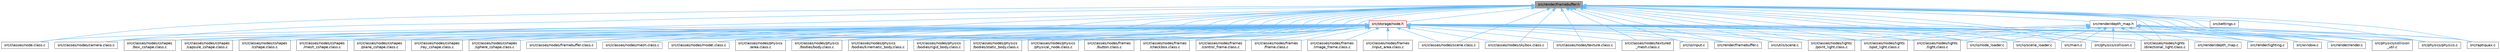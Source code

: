 digraph "src/render/framebuffer.h"
{
 // LATEX_PDF_SIZE
  bgcolor="transparent";
  edge [fontname=Helvetica,fontsize=10,labelfontname=Helvetica,labelfontsize=10];
  node [fontname=Helvetica,fontsize=10,shape=box,height=0.2,width=0.4];
  Node1 [id="Node000001",label="src/render/framebuffer.h",height=0.2,width=0.4,color="gray40", fillcolor="grey60", style="filled", fontcolor="black",tooltip=" "];
  Node1 -> Node2 [id="edge103_Node000001_Node000002",dir="back",color="steelblue1",style="solid",tooltip=" "];
  Node2 [id="Node000002",label="src/classes/node.class.c",height=0.2,width=0.4,color="grey40", fillcolor="white", style="filled",URL="$node_8class_8c.html",tooltip="Implementation of the node class for the ProjetSDLOpenGLL2 project."];
  Node1 -> Node3 [id="edge104_Node000001_Node000003",dir="back",color="steelblue1",style="solid",tooltip=" "];
  Node3 [id="Node000003",label="src/classes/nodes/camera.class.c",height=0.2,width=0.4,color="grey40", fillcolor="white", style="filled",URL="$camera_8class_8c.html",tooltip="This file contains the implementation of the Camera class."];
  Node1 -> Node4 [id="edge105_Node000001_Node000004",dir="back",color="steelblue1",style="solid",tooltip=" "];
  Node4 [id="Node000004",label="src/classes/nodes/cshapes\l/box_cshape.class.c",height=0.2,width=0.4,color="grey40", fillcolor="white", style="filled",URL="$box__cshape_8class_8c.html",tooltip="This source file defines the BoxCShape class and its associated methods."];
  Node1 -> Node5 [id="edge106_Node000001_Node000005",dir="back",color="steelblue1",style="solid",tooltip=" "];
  Node5 [id="Node000005",label="src/classes/nodes/cshapes\l/capsule_cshape.class.c",height=0.2,width=0.4,color="grey40", fillcolor="white", style="filled",URL="$capsule__cshape_8class_8c.html",tooltip="This file defines the implementation of the capsule shape class."];
  Node1 -> Node6 [id="edge107_Node000001_Node000006",dir="back",color="steelblue1",style="solid",tooltip=" "];
  Node6 [id="Node000006",label="src/classes/nodes/cshapes\l/cshape.class.c",height=0.2,width=0.4,color="grey40", fillcolor="white", style="filled",URL="$cshape_8class_8c.html",tooltip="This file defines the implementation of various CShape classes."];
  Node1 -> Node7 [id="edge108_Node000001_Node000007",dir="back",color="steelblue1",style="solid",tooltip=" "];
  Node7 [id="Node000007",label="src/classes/nodes/cshapes\l/mesh_cshape.class.c",height=0.2,width=0.4,color="grey40", fillcolor="white", style="filled",URL="$mesh__cshape_8class_8c.html",tooltip="This file defines the implementation of mesh shapes for the project."];
  Node1 -> Node8 [id="edge109_Node000001_Node000008",dir="back",color="steelblue1",style="solid",tooltip=" "];
  Node8 [id="Node000008",label="src/classes/nodes/cshapes\l/plane_cshape.class.c",height=0.2,width=0.4,color="grey40", fillcolor="white", style="filled",URL="$plane__cshape_8class_8c.html",tooltip="This file defines the implementation of a plane shape class."];
  Node1 -> Node9 [id="edge110_Node000001_Node000009",dir="back",color="steelblue1",style="solid",tooltip=" "];
  Node9 [id="Node000009",label="src/classes/nodes/cshapes\l/ray_cshape.class.c",height=0.2,width=0.4,color="grey40", fillcolor="white", style="filled",URL="$ray__cshape_8class_8c.html",tooltip="This file defines the implementation of ray-casting shapes."];
  Node1 -> Node10 [id="edge111_Node000001_Node000010",dir="back",color="steelblue1",style="solid",tooltip=" "];
  Node10 [id="Node000010",label="src/classes/nodes/cshapes\l/sphere_cshape.class.c",height=0.2,width=0.4,color="grey40", fillcolor="white", style="filled",URL="$sphere__cshape_8class_8c.html",tooltip="This file contains the implementation of the SphereCShape class."];
  Node1 -> Node11 [id="edge112_Node000001_Node000011",dir="back",color="steelblue1",style="solid",tooltip=" "];
  Node11 [id="Node000011",label="src/classes/nodes/framebuffer.class.c",height=0.2,width=0.4,color="grey40", fillcolor="white", style="filled",URL="$framebuffer_8class_8c.html",tooltip="Framebuffer class implementation."];
  Node1 -> Node12 [id="edge113_Node000001_Node000012",dir="back",color="steelblue1",style="solid",tooltip=" "];
  Node12 [id="Node000012",label="src/classes/nodes/lights\l/directional_light.class.c",height=0.2,width=0.4,color="grey40", fillcolor="white", style="filled",URL="$directional__light_8class_8c.html",tooltip="This file contains the implementation of the directional light class."];
  Node1 -> Node13 [id="edge114_Node000001_Node000013",dir="back",color="steelblue1",style="solid",tooltip=" "];
  Node13 [id="Node000013",label="src/classes/nodes/lights\l/light.class.c",height=0.2,width=0.4,color="grey40", fillcolor="white", style="filled",URL="$light_8class_8c.html",tooltip="This file contains the implementation of the light class for the project."];
  Node1 -> Node14 [id="edge115_Node000001_Node000014",dir="back",color="steelblue1",style="solid",tooltip=" "];
  Node14 [id="Node000014",label="src/classes/nodes/lights\l/point_light.class.c",height=0.2,width=0.4,color="grey40", fillcolor="white", style="filled",URL="$point__light_8class_8c.html",tooltip="This file contains the implementation of the PointLight class."];
  Node1 -> Node15 [id="edge116_Node000001_Node000015",dir="back",color="steelblue1",style="solid",tooltip=" "];
  Node15 [id="Node000015",label="src/classes/nodes/lights\l/spot_light.class.c",height=0.2,width=0.4,color="grey40", fillcolor="white", style="filled",URL="$spot__light_8class_8c.html",tooltip="This file contains the implementation of the SpotLight class."];
  Node1 -> Node16 [id="edge117_Node000001_Node000016",dir="back",color="steelblue1",style="solid",tooltip=" "];
  Node16 [id="Node000016",label="src/classes/nodes/mesh.class.c",height=0.2,width=0.4,color="grey40", fillcolor="white", style="filled",URL="$mesh_8class_8c.html",tooltip="This file defines the implementation of the Mesh class."];
  Node1 -> Node17 [id="edge118_Node000001_Node000017",dir="back",color="steelblue1",style="solid",tooltip=" "];
  Node17 [id="Node000017",label="src/classes/nodes/model.class.c",height=0.2,width=0.4,color="grey40", fillcolor="white", style="filled",URL="$model_8class_8c.html",tooltip="This file contains the implementation of the model class."];
  Node1 -> Node18 [id="edge119_Node000001_Node000018",dir="back",color="steelblue1",style="solid",tooltip=" "];
  Node18 [id="Node000018",label="src/classes/nodes/physics\l/area.class.c",height=0.2,width=0.4,color="grey40", fillcolor="white", style="filled",URL="$area_8class_8c.html",tooltip="This file handles the physics area nodes in the project."];
  Node1 -> Node19 [id="edge120_Node000001_Node000019",dir="back",color="steelblue1",style="solid",tooltip=" "];
  Node19 [id="Node000019",label="src/classes/nodes/physics\l/bodies/body.class.c",height=0.2,width=0.4,color="grey40", fillcolor="white", style="filled",URL="$body_8class_8c.html",tooltip="This file defines the body class for the physics engine."];
  Node1 -> Node20 [id="edge121_Node000001_Node000020",dir="back",color="steelblue1",style="solid",tooltip=" "];
  Node20 [id="Node000020",label="src/classes/nodes/physics\l/bodies/kinematic_body.class.c",height=0.2,width=0.4,color="grey40", fillcolor="white", style="filled",URL="$kinematic__body_8class_8c.html",tooltip="This file defines the implementation of kinematic bodies for the physics engine."];
  Node1 -> Node21 [id="edge122_Node000001_Node000021",dir="back",color="steelblue1",style="solid",tooltip=" "];
  Node21 [id="Node000021",label="src/classes/nodes/physics\l/bodies/rigid_body.class.c",height=0.2,width=0.4,color="grey40", fillcolor="white", style="filled",URL="$rigid__body_8class_8c.html",tooltip="This source file defines the implementation of rigid body physics for the project."];
  Node1 -> Node22 [id="edge123_Node000001_Node000022",dir="back",color="steelblue1",style="solid",tooltip=" "];
  Node22 [id="Node000022",label="src/classes/nodes/physics\l/bodies/static_body.class.c",height=0.2,width=0.4,color="grey40", fillcolor="white", style="filled",URL="$static__body_8class_8c.html",tooltip=" "];
  Node1 -> Node23 [id="edge124_Node000001_Node000023",dir="back",color="steelblue1",style="solid",tooltip=" "];
  Node23 [id="Node000023",label="src/classes/nodes/physics\l/physical_node.class.c",height=0.2,width=0.4,color="grey40", fillcolor="white", style="filled",URL="$physical__node_8class_8c.html",tooltip="This file contains the implementation of the PhysicalNode class."];
  Node1 -> Node24 [id="edge125_Node000001_Node000024",dir="back",color="steelblue1",style="solid",tooltip=" "];
  Node24 [id="Node000024",label="src/classes/nodes/scene.class.c",height=0.2,width=0.4,color="grey40", fillcolor="white", style="filled",URL="$scene_8class_8c.html",tooltip="This file contains the implementation of the scene class."];
  Node1 -> Node25 [id="edge126_Node000001_Node000025",dir="back",color="steelblue1",style="solid",tooltip=" "];
  Node25 [id="Node000025",label="src/classes/nodes/skybox.class.c",height=0.2,width=0.4,color="grey40", fillcolor="white", style="filled",URL="$skybox_8class_8c.html",tooltip="This file contains the implementation of the Skybox class."];
  Node1 -> Node26 [id="edge127_Node000001_Node000026",dir="back",color="steelblue1",style="solid",tooltip=" "];
  Node26 [id="Node000026",label="src/classes/nodes/texture.class.c",height=0.2,width=0.4,color="grey40", fillcolor="white", style="filled",URL="$texture_8class_8c.html",tooltip="This file contains the implementation of texture-related functionalities."];
  Node1 -> Node27 [id="edge128_Node000001_Node000027",dir="back",color="steelblue1",style="solid",tooltip=" "];
  Node27 [id="Node000027",label="src/classes/nodes/textured\l_mesh.class.c",height=0.2,width=0.4,color="grey40", fillcolor="white", style="filled",URL="$textured__mesh_8class_8c.html",tooltip="This file contains the implementation of the TexturedMesh class."];
  Node1 -> Node28 [id="edge129_Node000001_Node000028",dir="back",color="steelblue1",style="solid",tooltip=" "];
  Node28 [id="Node000028",label="src/io/input.c",height=0.2,width=0.4,color="grey40", fillcolor="white", style="filled",URL="$input_8c.html",tooltip=" "];
  Node1 -> Node29 [id="edge130_Node000001_Node000029",dir="back",color="steelblue1",style="solid",tooltip=" "];
  Node29 [id="Node000029",label="src/io/node_loader.c",height=0.2,width=0.4,color="grey40", fillcolor="white", style="filled",URL="$node__loader_8c.html",tooltip=" "];
  Node1 -> Node30 [id="edge131_Node000001_Node000030",dir="back",color="steelblue1",style="solid",tooltip=" "];
  Node30 [id="Node000030",label="src/io/scene_loader.c",height=0.2,width=0.4,color="grey40", fillcolor="white", style="filled",URL="$scene__loader_8c.html",tooltip=" "];
  Node1 -> Node31 [id="edge132_Node000001_Node000031",dir="back",color="steelblue1",style="solid",tooltip=" "];
  Node31 [id="Node000031",label="src/main.c",height=0.2,width=0.4,color="grey40", fillcolor="white", style="filled",URL="$main_8c.html",tooltip=" "];
  Node1 -> Node32 [id="edge133_Node000001_Node000032",dir="back",color="steelblue1",style="solid",tooltip=" "];
  Node32 [id="Node000032",label="src/physics/collision.c",height=0.2,width=0.4,color="grey40", fillcolor="white", style="filled",URL="$collision_8c.html",tooltip=" "];
  Node1 -> Node33 [id="edge134_Node000001_Node000033",dir="back",color="steelblue1",style="solid",tooltip=" "];
  Node33 [id="Node000033",label="src/physics/collision\l_util.c",height=0.2,width=0.4,color="grey40", fillcolor="white", style="filled",URL="$collision__util_8c.html",tooltip=" "];
  Node1 -> Node34 [id="edge135_Node000001_Node000034",dir="back",color="steelblue1",style="solid",tooltip=" "];
  Node34 [id="Node000034",label="src/physics/physics.c",height=0.2,width=0.4,color="grey40", fillcolor="white", style="filled",URL="$physics_8c.html",tooltip=" "];
  Node1 -> Node35 [id="edge136_Node000001_Node000035",dir="back",color="steelblue1",style="solid",tooltip=" "];
  Node35 [id="Node000035",label="src/raptiquax.c",height=0.2,width=0.4,color="grey40", fillcolor="white", style="filled",URL="$raptiquax_8c.html",tooltip=" "];
  Node1 -> Node36 [id="edge137_Node000001_Node000036",dir="back",color="steelblue1",style="solid",tooltip=" "];
  Node36 [id="Node000036",label="src/render/depth_map.h",height=0.2,width=0.4,color="grey40", fillcolor="white", style="filled",URL="$depth__map_8h.html",tooltip=" "];
  Node36 -> Node12 [id="edge138_Node000036_Node000012",dir="back",color="steelblue1",style="solid",tooltip=" "];
  Node36 -> Node13 [id="edge139_Node000036_Node000013",dir="back",color="steelblue1",style="solid",tooltip=" "];
  Node36 -> Node14 [id="edge140_Node000036_Node000014",dir="back",color="steelblue1",style="solid",tooltip=" "];
  Node36 -> Node15 [id="edge141_Node000036_Node000015",dir="back",color="steelblue1",style="solid",tooltip=" "];
  Node36 -> Node29 [id="edge142_Node000036_Node000029",dir="back",color="steelblue1",style="solid",tooltip=" "];
  Node36 -> Node30 [id="edge143_Node000036_Node000030",dir="back",color="steelblue1",style="solid",tooltip=" "];
  Node36 -> Node31 [id="edge144_Node000036_Node000031",dir="back",color="steelblue1",style="solid",tooltip=" "];
  Node36 -> Node32 [id="edge145_Node000036_Node000032",dir="back",color="steelblue1",style="solid",tooltip=" "];
  Node36 -> Node33 [id="edge146_Node000036_Node000033",dir="back",color="steelblue1",style="solid",tooltip=" "];
  Node36 -> Node34 [id="edge147_Node000036_Node000034",dir="back",color="steelblue1",style="solid",tooltip=" "];
  Node36 -> Node35 [id="edge148_Node000036_Node000035",dir="back",color="steelblue1",style="solid",tooltip=" "];
  Node36 -> Node37 [id="edge149_Node000036_Node000037",dir="back",color="steelblue1",style="solid",tooltip=" "];
  Node37 [id="Node000037",label="src/render/depth_map.c",height=0.2,width=0.4,color="grey40", fillcolor="white", style="filled",URL="$depth__map_8c.html",tooltip=" "];
  Node36 -> Node38 [id="edge150_Node000036_Node000038",dir="back",color="steelblue1",style="solid",tooltip=" "];
  Node38 [id="Node000038",label="src/render/lighting.c",height=0.2,width=0.4,color="grey40", fillcolor="white", style="filled",URL="$lighting_8c.html",tooltip=" "];
  Node36 -> Node39 [id="edge151_Node000036_Node000039",dir="back",color="steelblue1",style="solid",tooltip=" "];
  Node39 [id="Node000039",label="src/render/render.c",height=0.2,width=0.4,color="grey40", fillcolor="white", style="filled",URL="$render_8c.html",tooltip=" "];
  Node36 -> Node40 [id="edge152_Node000036_Node000040",dir="back",color="steelblue1",style="solid",tooltip=" "];
  Node40 [id="Node000040",label="src/window.c",height=0.2,width=0.4,color="grey40", fillcolor="white", style="filled",URL="$window_8c.html",tooltip=" "];
  Node1 -> Node41 [id="edge153_Node000001_Node000041",dir="back",color="steelblue1",style="solid",tooltip=" "];
  Node41 [id="Node000041",label="src/render/framebuffer.c",height=0.2,width=0.4,color="grey40", fillcolor="white", style="filled",URL="$framebuffer_8c.html",tooltip=" "];
  Node1 -> Node38 [id="edge154_Node000001_Node000038",dir="back",color="steelblue1",style="solid",tooltip=" "];
  Node1 -> Node39 [id="edge155_Node000001_Node000039",dir="back",color="steelblue1",style="solid",tooltip=" "];
  Node1 -> Node42 [id="edge156_Node000001_Node000042",dir="back",color="steelblue1",style="solid",tooltip=" "];
  Node42 [id="Node000042",label="src/settings.c",height=0.2,width=0.4,color="grey40", fillcolor="white", style="filled",URL="$settings_8c.html",tooltip=" "];
  Node1 -> Node43 [id="edge157_Node000001_Node000043",dir="back",color="steelblue1",style="solid",tooltip=" "];
  Node43 [id="Node000043",label="src/storage/node.h",height=0.2,width=0.4,color="red", fillcolor="#FFF0F0", style="filled",URL="$node_8h.html",tooltip=" "];
  Node43 -> Node2 [id="edge158_Node000043_Node000002",dir="back",color="steelblue1",style="solid",tooltip=" "];
  Node43 -> Node3 [id="edge159_Node000043_Node000003",dir="back",color="steelblue1",style="solid",tooltip=" "];
  Node43 -> Node4 [id="edge160_Node000043_Node000004",dir="back",color="steelblue1",style="solid",tooltip=" "];
  Node43 -> Node5 [id="edge161_Node000043_Node000005",dir="back",color="steelblue1",style="solid",tooltip=" "];
  Node43 -> Node6 [id="edge162_Node000043_Node000006",dir="back",color="steelblue1",style="solid",tooltip=" "];
  Node43 -> Node7 [id="edge163_Node000043_Node000007",dir="back",color="steelblue1",style="solid",tooltip=" "];
  Node43 -> Node8 [id="edge164_Node000043_Node000008",dir="back",color="steelblue1",style="solid",tooltip=" "];
  Node43 -> Node9 [id="edge165_Node000043_Node000009",dir="back",color="steelblue1",style="solid",tooltip=" "];
  Node43 -> Node10 [id="edge166_Node000043_Node000010",dir="back",color="steelblue1",style="solid",tooltip=" "];
  Node43 -> Node11 [id="edge167_Node000043_Node000011",dir="back",color="steelblue1",style="solid",tooltip=" "];
  Node43 -> Node44 [id="edge168_Node000043_Node000044",dir="back",color="steelblue1",style="solid",tooltip=" "];
  Node44 [id="Node000044",label="src/classes/nodes/frames\l/button.class.c",height=0.2,width=0.4,color="grey40", fillcolor="white", style="filled",URL="$button_8class_8c.html",tooltip="This file defines the Button class and its associated methods."];
  Node43 -> Node45 [id="edge169_Node000043_Node000045",dir="back",color="steelblue1",style="solid",tooltip=" "];
  Node45 [id="Node000045",label="src/classes/nodes/frames\l/checkbox.class.c",height=0.2,width=0.4,color="grey40", fillcolor="white", style="filled",URL="$checkbox_8class_8c.html",tooltip="Implementation of the Checkbox class for the GUI framework."];
  Node43 -> Node46 [id="edge170_Node000043_Node000046",dir="back",color="steelblue1",style="solid",tooltip=" "];
  Node46 [id="Node000046",label="src/classes/nodes/frames\l/control_frame.class.c",height=0.2,width=0.4,color="grey40", fillcolor="white", style="filled",URL="$control__frame_8class_8c.html",tooltip="This file defines the implementation of the control frame class."];
  Node43 -> Node47 [id="edge171_Node000043_Node000047",dir="back",color="steelblue1",style="solid",tooltip=" "];
  Node47 [id="Node000047",label="src/classes/nodes/frames\l/frame.class.c",height=0.2,width=0.4,color="grey40", fillcolor="white", style="filled",URL="$frame_8class_8c.html",tooltip="This file defines the implementation of frame-related functionalities."];
  Node43 -> Node48 [id="edge172_Node000043_Node000048",dir="back",color="steelblue1",style="solid",tooltip=" "];
  Node48 [id="Node000048",label="src/classes/nodes/frames\l/image_frame.class.c",height=0.2,width=0.4,color="grey40", fillcolor="white", style="filled",URL="$image__frame_8class_8c.html",tooltip="This file contains the implementation of the ImageFrame class."];
  Node43 -> Node49 [id="edge173_Node000043_Node000049",dir="back",color="steelblue1",style="solid",tooltip=" "];
  Node49 [id="Node000049",label="src/classes/nodes/frames\l/input_area.class.c",height=0.2,width=0.4,color="grey40", fillcolor="white", style="filled",URL="$input__area_8class_8c.html",tooltip="This file defines the InputArea class and its associated methods."];
  Node43 -> Node12 [id="edge174_Node000043_Node000012",dir="back",color="steelblue1",style="solid",tooltip=" "];
  Node43 -> Node13 [id="edge175_Node000043_Node000013",dir="back",color="steelblue1",style="solid",tooltip=" "];
  Node43 -> Node14 [id="edge176_Node000043_Node000014",dir="back",color="steelblue1",style="solid",tooltip=" "];
  Node43 -> Node15 [id="edge177_Node000043_Node000015",dir="back",color="steelblue1",style="solid",tooltip=" "];
  Node43 -> Node16 [id="edge178_Node000043_Node000016",dir="back",color="steelblue1",style="solid",tooltip=" "];
  Node43 -> Node17 [id="edge179_Node000043_Node000017",dir="back",color="steelblue1",style="solid",tooltip=" "];
  Node43 -> Node18 [id="edge180_Node000043_Node000018",dir="back",color="steelblue1",style="solid",tooltip=" "];
  Node43 -> Node19 [id="edge181_Node000043_Node000019",dir="back",color="steelblue1",style="solid",tooltip=" "];
  Node43 -> Node20 [id="edge182_Node000043_Node000020",dir="back",color="steelblue1",style="solid",tooltip=" "];
  Node43 -> Node21 [id="edge183_Node000043_Node000021",dir="back",color="steelblue1",style="solid",tooltip=" "];
  Node43 -> Node22 [id="edge184_Node000043_Node000022",dir="back",color="steelblue1",style="solid",tooltip=" "];
  Node43 -> Node23 [id="edge185_Node000043_Node000023",dir="back",color="steelblue1",style="solid",tooltip=" "];
  Node43 -> Node24 [id="edge186_Node000043_Node000024",dir="back",color="steelblue1",style="solid",tooltip=" "];
  Node43 -> Node25 [id="edge187_Node000043_Node000025",dir="back",color="steelblue1",style="solid",tooltip=" "];
  Node43 -> Node26 [id="edge188_Node000043_Node000026",dir="back",color="steelblue1",style="solid",tooltip=" "];
  Node43 -> Node27 [id="edge189_Node000043_Node000027",dir="back",color="steelblue1",style="solid",tooltip=" "];
  Node43 -> Node28 [id="edge190_Node000043_Node000028",dir="back",color="steelblue1",style="solid",tooltip=" "];
  Node43 -> Node29 [id="edge191_Node000043_Node000029",dir="back",color="steelblue1",style="solid",tooltip=" "];
  Node43 -> Node30 [id="edge192_Node000043_Node000030",dir="back",color="steelblue1",style="solid",tooltip=" "];
  Node43 -> Node31 [id="edge193_Node000043_Node000031",dir="back",color="steelblue1",style="solid",tooltip=" "];
  Node43 -> Node32 [id="edge194_Node000043_Node000032",dir="back",color="steelblue1",style="solid",tooltip=" "];
  Node43 -> Node33 [id="edge195_Node000043_Node000033",dir="back",color="steelblue1",style="solid",tooltip=" "];
  Node43 -> Node34 [id="edge196_Node000043_Node000034",dir="back",color="steelblue1",style="solid",tooltip=" "];
  Node43 -> Node35 [id="edge197_Node000043_Node000035",dir="back",color="steelblue1",style="solid",tooltip=" "];
  Node43 -> Node41 [id="edge198_Node000043_Node000041",dir="back",color="steelblue1",style="solid",tooltip=" "];
  Node43 -> Node38 [id="edge199_Node000043_Node000038",dir="back",color="steelblue1",style="solid",tooltip=" "];
  Node43 -> Node39 [id="edge200_Node000043_Node000039",dir="back",color="steelblue1",style="solid",tooltip=" "];
  Node43 -> Node54 [id="edge201_Node000043_Node000054",dir="back",color="steelblue1",style="solid",tooltip=" "];
  Node54 [id="Node000054",label="src/utils/scene.c",height=0.2,width=0.4,color="grey40", fillcolor="white", style="filled",URL="$scene_8c.html",tooltip=" "];
  Node43 -> Node40 [id="edge202_Node000043_Node000040",dir="back",color="steelblue1",style="solid",tooltip=" "];
  Node1 -> Node54 [id="edge203_Node000001_Node000054",dir="back",color="steelblue1",style="solid",tooltip=" "];
  Node1 -> Node40 [id="edge204_Node000001_Node000040",dir="back",color="steelblue1",style="solid",tooltip=" "];
}
